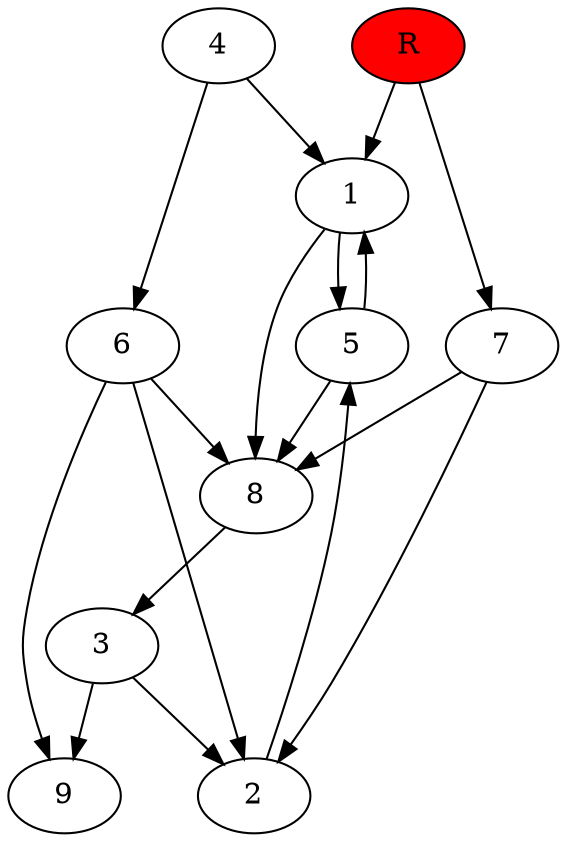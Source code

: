 digraph prb20680 {
	1
	2
	3
	4
	5
	6
	7
	8
	R [fillcolor="#ff0000" style=filled]
	1 -> 5
	1 -> 8
	2 -> 5
	3 -> 2
	3 -> 9
	4 -> 1
	4 -> 6
	5 -> 1
	5 -> 8
	6 -> 2
	6 -> 8
	6 -> 9
	7 -> 2
	7 -> 8
	8 -> 3
	R -> 1
	R -> 7
}
